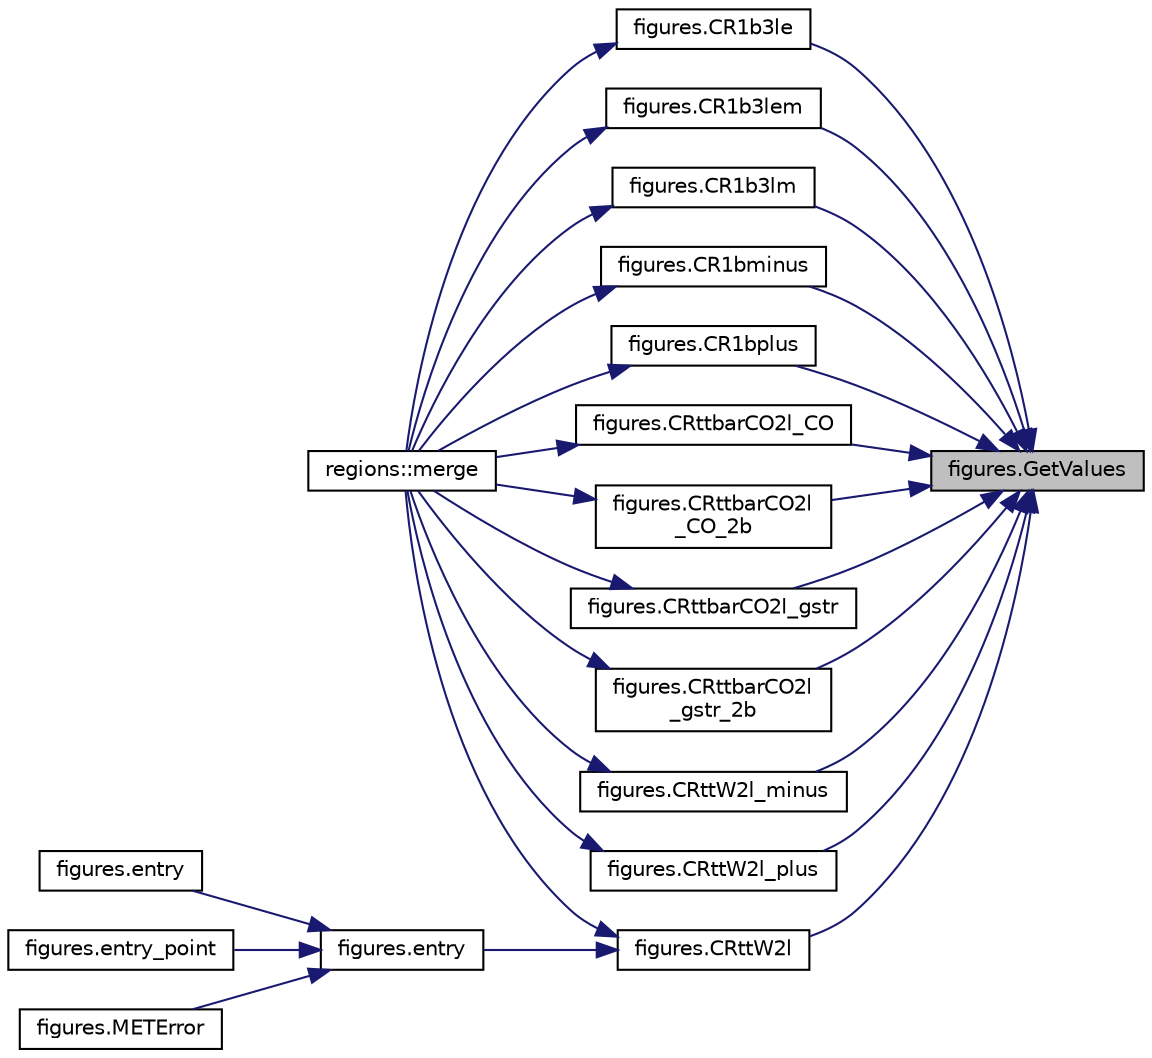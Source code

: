 digraph "figures.GetValues"
{
 // INTERACTIVE_SVG=YES
 // LATEX_PDF_SIZE
  edge [fontname="Helvetica",fontsize="10",labelfontname="Helvetica",labelfontsize="10"];
  node [fontname="Helvetica",fontsize="10",shape=record];
  rankdir="RL";
  Node1 [label="figures.GetValues",height=0.2,width=0.4,color="black", fillcolor="grey75", style="filled", fontcolor="black",tooltip=" "];
  Node1 -> Node2 [dir="back",color="midnightblue",fontsize="10",style="solid",fontname="Helvetica"];
  Node2 [label="figures.CR1b3le",height=0.2,width=0.4,color="black", fillcolor="white", style="filled",URL="$namespacefigures.html#aee12770fcae74aea334a4e7b2b7774e1",tooltip=" "];
  Node2 -> Node3 [dir="back",color="midnightblue",fontsize="10",style="solid",fontname="Helvetica"];
  Node3 [label="regions::merge",height=0.2,width=0.4,color="black", fillcolor="white", style="filled",URL="$classregions.html#aefc0916bc31bfb139b311846a0e33c3a",tooltip=" "];
  Node1 -> Node4 [dir="back",color="midnightblue",fontsize="10",style="solid",fontname="Helvetica"];
  Node4 [label="figures.CR1b3lem",height=0.2,width=0.4,color="black", fillcolor="white", style="filled",URL="$namespacefigures.html#a1098026204eae17b921065ceebb72be7",tooltip=" "];
  Node4 -> Node3 [dir="back",color="midnightblue",fontsize="10",style="solid",fontname="Helvetica"];
  Node1 -> Node5 [dir="back",color="midnightblue",fontsize="10",style="solid",fontname="Helvetica"];
  Node5 [label="figures.CR1b3lm",height=0.2,width=0.4,color="black", fillcolor="white", style="filled",URL="$namespacefigures.html#a05183b2d7b13db1d146846c1607f395a",tooltip=" "];
  Node5 -> Node3 [dir="back",color="midnightblue",fontsize="10",style="solid",fontname="Helvetica"];
  Node1 -> Node6 [dir="back",color="midnightblue",fontsize="10",style="solid",fontname="Helvetica"];
  Node6 [label="figures.CR1bminus",height=0.2,width=0.4,color="black", fillcolor="white", style="filled",URL="$namespacefigures.html#ac4f134cc0b8b3dc3dd83427e5557c443",tooltip=" "];
  Node6 -> Node3 [dir="back",color="midnightblue",fontsize="10",style="solid",fontname="Helvetica"];
  Node1 -> Node7 [dir="back",color="midnightblue",fontsize="10",style="solid",fontname="Helvetica"];
  Node7 [label="figures.CR1bplus",height=0.2,width=0.4,color="black", fillcolor="white", style="filled",URL="$namespacefigures.html#a1f85cef3f3b44885f07d963ab8050bf9",tooltip=" "];
  Node7 -> Node3 [dir="back",color="midnightblue",fontsize="10",style="solid",fontname="Helvetica"];
  Node1 -> Node8 [dir="back",color="midnightblue",fontsize="10",style="solid",fontname="Helvetica"];
  Node8 [label="figures.CRttbarCO2l_CO",height=0.2,width=0.4,color="black", fillcolor="white", style="filled",URL="$namespacefigures.html#a2934a7660cf3785301e503ab34a1d7f9",tooltip=" "];
  Node8 -> Node3 [dir="back",color="midnightblue",fontsize="10",style="solid",fontname="Helvetica"];
  Node1 -> Node9 [dir="back",color="midnightblue",fontsize="10",style="solid",fontname="Helvetica"];
  Node9 [label="figures.CRttbarCO2l\l_CO_2b",height=0.2,width=0.4,color="black", fillcolor="white", style="filled",URL="$namespacefigures.html#a529d6c0b5be4f794e93de3e30413809a",tooltip=" "];
  Node9 -> Node3 [dir="back",color="midnightblue",fontsize="10",style="solid",fontname="Helvetica"];
  Node1 -> Node10 [dir="back",color="midnightblue",fontsize="10",style="solid",fontname="Helvetica"];
  Node10 [label="figures.CRttbarCO2l_gstr",height=0.2,width=0.4,color="black", fillcolor="white", style="filled",URL="$namespacefigures.html#a032a8e7126679a3da7099a66f43a0b70",tooltip=" "];
  Node10 -> Node3 [dir="back",color="midnightblue",fontsize="10",style="solid",fontname="Helvetica"];
  Node1 -> Node11 [dir="back",color="midnightblue",fontsize="10",style="solid",fontname="Helvetica"];
  Node11 [label="figures.CRttbarCO2l\l_gstr_2b",height=0.2,width=0.4,color="black", fillcolor="white", style="filled",URL="$namespacefigures.html#ae807c2b73621981ae598033f8aa880a3",tooltip=" "];
  Node11 -> Node3 [dir="back",color="midnightblue",fontsize="10",style="solid",fontname="Helvetica"];
  Node1 -> Node12 [dir="back",color="midnightblue",fontsize="10",style="solid",fontname="Helvetica"];
  Node12 [label="figures.CRttW2l",height=0.2,width=0.4,color="black", fillcolor="white", style="filled",URL="$namespacefigures.html#a4e34cbdff38177e3c192ff4439407749",tooltip=" "];
  Node12 -> Node13 [dir="back",color="midnightblue",fontsize="10",style="solid",fontname="Helvetica"];
  Node13 [label="figures.entry",height=0.2,width=0.4,color="black", fillcolor="white", style="filled",URL="$namespacefigures.html#a14189d6700a7bc291b499af0fb1c6180",tooltip=" "];
  Node13 -> Node14 [dir="back",color="midnightblue",fontsize="10",style="solid",fontname="Helvetica"];
  Node14 [label="figures.entry",height=0.2,width=0.4,color="black", fillcolor="white", style="filled",URL="$namespacefigures.html#a4425b98eb197b43b0612e82573268ce2",tooltip=" "];
  Node13 -> Node15 [dir="back",color="midnightblue",fontsize="10",style="solid",fontname="Helvetica"];
  Node15 [label="figures.entry_point",height=0.2,width=0.4,color="black", fillcolor="white", style="filled",URL="$namespacefigures.html#a0f675134a908de3a789c674dd3cc17d4",tooltip=" "];
  Node13 -> Node16 [dir="back",color="midnightblue",fontsize="10",style="solid",fontname="Helvetica"];
  Node16 [label="figures.METError",height=0.2,width=0.4,color="black", fillcolor="white", style="filled",URL="$namespacefigures.html#ad368148d68f494d607deac54588bdc02",tooltip=" "];
  Node12 -> Node3 [dir="back",color="midnightblue",fontsize="10",style="solid",fontname="Helvetica"];
  Node1 -> Node17 [dir="back",color="midnightblue",fontsize="10",style="solid",fontname="Helvetica"];
  Node17 [label="figures.CRttW2l_minus",height=0.2,width=0.4,color="black", fillcolor="white", style="filled",URL="$namespacefigures.html#ac53318ad1fde76d5250b3a930dae2246",tooltip=" "];
  Node17 -> Node3 [dir="back",color="midnightblue",fontsize="10",style="solid",fontname="Helvetica"];
  Node1 -> Node18 [dir="back",color="midnightblue",fontsize="10",style="solid",fontname="Helvetica"];
  Node18 [label="figures.CRttW2l_plus",height=0.2,width=0.4,color="black", fillcolor="white", style="filled",URL="$namespacefigures.html#a66037dc90f56b62709c8003c43172c34",tooltip=" "];
  Node18 -> Node3 [dir="back",color="midnightblue",fontsize="10",style="solid",fontname="Helvetica"];
}

